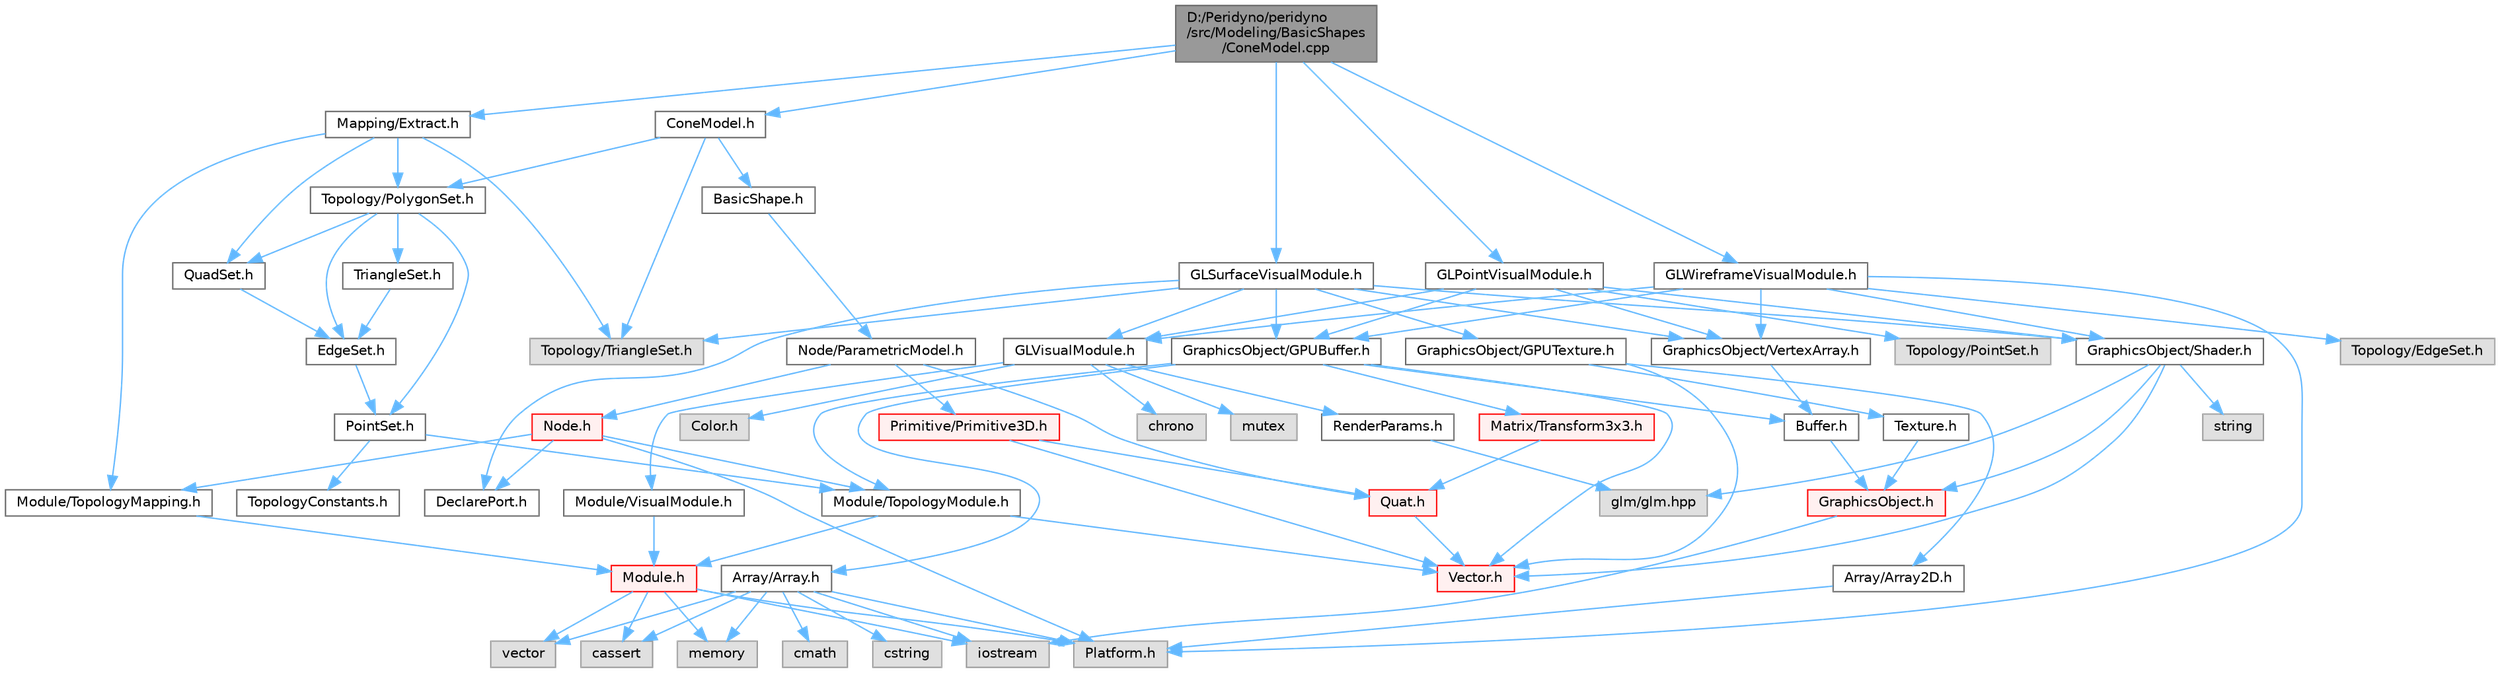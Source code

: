 digraph "D:/Peridyno/peridyno/src/Modeling/BasicShapes/ConeModel.cpp"
{
 // LATEX_PDF_SIZE
  bgcolor="transparent";
  edge [fontname=Helvetica,fontsize=10,labelfontname=Helvetica,labelfontsize=10];
  node [fontname=Helvetica,fontsize=10,shape=box,height=0.2,width=0.4];
  Node1 [id="Node000001",label="D:/Peridyno/peridyno\l/src/Modeling/BasicShapes\l/ConeModel.cpp",height=0.2,width=0.4,color="gray40", fillcolor="grey60", style="filled", fontcolor="black",tooltip=" "];
  Node1 -> Node2 [id="edge1_Node000001_Node000002",color="steelblue1",style="solid",tooltip=" "];
  Node2 [id="Node000002",label="ConeModel.h",height=0.2,width=0.4,color="grey40", fillcolor="white", style="filled",URL="$_cone_model_8h.html",tooltip=" "];
  Node2 -> Node3 [id="edge2_Node000002_Node000003",color="steelblue1",style="solid",tooltip=" "];
  Node3 [id="Node000003",label="BasicShape.h",height=0.2,width=0.4,color="grey40", fillcolor="white", style="filled",URL="$_basic_shape_8h.html",tooltip=" "];
  Node3 -> Node4 [id="edge3_Node000003_Node000004",color="steelblue1",style="solid",tooltip=" "];
  Node4 [id="Node000004",label="Node/ParametricModel.h",height=0.2,width=0.4,color="grey40", fillcolor="white", style="filled",URL="$_parametric_model_8h.html",tooltip=" "];
  Node4 -> Node5 [id="edge4_Node000004_Node000005",color="steelblue1",style="solid",tooltip=" "];
  Node5 [id="Node000005",label="Node.h",height=0.2,width=0.4,color="red", fillcolor="#FFF0F0", style="filled",URL="$_node_8h.html",tooltip=" "];
  Node5 -> Node9 [id="edge5_Node000005_Node000009",color="steelblue1",style="solid",tooltip=" "];
  Node9 [id="Node000009",label="Platform.h",height=0.2,width=0.4,color="grey60", fillcolor="#E0E0E0", style="filled",tooltip=" "];
  Node5 -> Node71 [id="edge6_Node000005_Node000071",color="steelblue1",style="solid",tooltip=" "];
  Node71 [id="Node000071",label="DeclarePort.h",height=0.2,width=0.4,color="grey40", fillcolor="white", style="filled",URL="$_declare_port_8h.html",tooltip=" "];
  Node5 -> Node73 [id="edge7_Node000005_Node000073",color="steelblue1",style="solid",tooltip=" "];
  Node73 [id="Node000073",label="Module/TopologyModule.h",height=0.2,width=0.4,color="grey40", fillcolor="white", style="filled",URL="$_topology_module_8h.html",tooltip=" "];
  Node73 -> Node34 [id="edge8_Node000073_Node000034",color="steelblue1",style="solid",tooltip=" "];
  Node34 [id="Node000034",label="Vector.h",height=0.2,width=0.4,color="red", fillcolor="#FFF0F0", style="filled",URL="$_vector_8h.html",tooltip=" "];
  Node73 -> Node74 [id="edge9_Node000073_Node000074",color="steelblue1",style="solid",tooltip=" "];
  Node74 [id="Node000074",label="Module.h",height=0.2,width=0.4,color="red", fillcolor="#FFF0F0", style="filled",URL="$_module_8h.html",tooltip=" "];
  Node74 -> Node9 [id="edge10_Node000074_Node000009",color="steelblue1",style="solid",tooltip=" "];
  Node74 -> Node25 [id="edge11_Node000074_Node000025",color="steelblue1",style="solid",tooltip=" "];
  Node25 [id="Node000025",label="memory",height=0.2,width=0.4,color="grey60", fillcolor="#E0E0E0", style="filled",tooltip=" "];
  Node74 -> Node23 [id="edge12_Node000074_Node000023",color="steelblue1",style="solid",tooltip=" "];
  Node23 [id="Node000023",label="vector",height=0.2,width=0.4,color="grey60", fillcolor="#E0E0E0", style="filled",tooltip=" "];
  Node74 -> Node22 [id="edge13_Node000074_Node000022",color="steelblue1",style="solid",tooltip=" "];
  Node22 [id="Node000022",label="cassert",height=0.2,width=0.4,color="grey60", fillcolor="#E0E0E0", style="filled",tooltip=" "];
  Node74 -> Node7 [id="edge14_Node000074_Node000007",color="steelblue1",style="solid",tooltip=" "];
  Node7 [id="Node000007",label="iostream",height=0.2,width=0.4,color="grey60", fillcolor="#E0E0E0", style="filled",tooltip=" "];
  Node5 -> Node94 [id="edge15_Node000005_Node000094",color="steelblue1",style="solid",tooltip=" "];
  Node94 [id="Node000094",label="Module/TopologyMapping.h",height=0.2,width=0.4,color="grey40", fillcolor="white", style="filled",URL="$_topology_mapping_8h.html",tooltip=" "];
  Node94 -> Node74 [id="edge16_Node000094_Node000074",color="steelblue1",style="solid",tooltip=" "];
  Node4 -> Node65 [id="edge17_Node000004_Node000065",color="steelblue1",style="solid",tooltip=" "];
  Node65 [id="Node000065",label="Quat.h",height=0.2,width=0.4,color="red", fillcolor="#FFF0F0", style="filled",URL="$_quat_8h.html",tooltip="Implementation of quaternion."];
  Node65 -> Node34 [id="edge18_Node000065_Node000034",color="steelblue1",style="solid",tooltip=" "];
  Node4 -> Node98 [id="edge19_Node000004_Node000098",color="steelblue1",style="solid",tooltip=" "];
  Node98 [id="Node000098",label="Primitive/Primitive3D.h",height=0.2,width=0.4,color="red", fillcolor="#FFF0F0", style="filled",URL="$_primitive3_d_8h.html",tooltip=" "];
  Node98 -> Node34 [id="edge20_Node000098_Node000034",color="steelblue1",style="solid",tooltip=" "];
  Node98 -> Node65 [id="edge21_Node000098_Node000065",color="steelblue1",style="solid",tooltip=" "];
  Node2 -> Node102 [id="edge22_Node000002_Node000102",color="steelblue1",style="solid",tooltip=" "];
  Node102 [id="Node000102",label="Topology/TriangleSet.h",height=0.2,width=0.4,color="grey60", fillcolor="#E0E0E0", style="filled",tooltip=" "];
  Node2 -> Node103 [id="edge23_Node000002_Node000103",color="steelblue1",style="solid",tooltip=" "];
  Node103 [id="Node000103",label="Topology/PolygonSet.h",height=0.2,width=0.4,color="grey40", fillcolor="white", style="filled",URL="$_polygon_set_8h.html",tooltip=" "];
  Node103 -> Node104 [id="edge24_Node000103_Node000104",color="steelblue1",style="solid",tooltip=" "];
  Node104 [id="Node000104",label="PointSet.h",height=0.2,width=0.4,color="grey40", fillcolor="white", style="filled",URL="$_cuda_2_topology_2_point_set_8h.html",tooltip=" "];
  Node104 -> Node105 [id="edge25_Node000104_Node000105",color="steelblue1",style="solid",tooltip=" "];
  Node105 [id="Node000105",label="TopologyConstants.h",height=0.2,width=0.4,color="grey40", fillcolor="white", style="filled",URL="$_topology_constants_8h.html",tooltip=" "];
  Node104 -> Node73 [id="edge26_Node000104_Node000073",color="steelblue1",style="solid",tooltip=" "];
  Node103 -> Node106 [id="edge27_Node000103_Node000106",color="steelblue1",style="solid",tooltip=" "];
  Node106 [id="Node000106",label="EdgeSet.h",height=0.2,width=0.4,color="grey40", fillcolor="white", style="filled",URL="$_cuda_2_topology_2_edge_set_8h.html",tooltip=" "];
  Node106 -> Node104 [id="edge28_Node000106_Node000104",color="steelblue1",style="solid",tooltip=" "];
  Node103 -> Node107 [id="edge29_Node000103_Node000107",color="steelblue1",style="solid",tooltip=" "];
  Node107 [id="Node000107",label="TriangleSet.h",height=0.2,width=0.4,color="grey40", fillcolor="white", style="filled",URL="$_cuda_2_topology_2_triangle_set_8h.html",tooltip=" "];
  Node107 -> Node106 [id="edge30_Node000107_Node000106",color="steelblue1",style="solid",tooltip=" "];
  Node103 -> Node108 [id="edge31_Node000103_Node000108",color="steelblue1",style="solid",tooltip=" "];
  Node108 [id="Node000108",label="QuadSet.h",height=0.2,width=0.4,color="grey40", fillcolor="white", style="filled",URL="$_quad_set_8h.html",tooltip=" "];
  Node108 -> Node106 [id="edge32_Node000108_Node000106",color="steelblue1",style="solid",tooltip=" "];
  Node1 -> Node109 [id="edge33_Node000001_Node000109",color="steelblue1",style="solid",tooltip=" "];
  Node109 [id="Node000109",label="GLSurfaceVisualModule.h",height=0.2,width=0.4,color="grey40", fillcolor="white", style="filled",URL="$_g_l_surface_visual_module_8h.html",tooltip=" "];
  Node109 -> Node71 [id="edge34_Node000109_Node000071",color="steelblue1",style="solid",tooltip=" "];
  Node109 -> Node102 [id="edge35_Node000109_Node000102",color="steelblue1",style="solid",tooltip=" "];
  Node109 -> Node110 [id="edge36_Node000109_Node000110",color="steelblue1",style="solid",tooltip=" "];
  Node110 [id="Node000110",label="GLVisualModule.h",height=0.2,width=0.4,color="grey40", fillcolor="white", style="filled",URL="$_g_l_visual_module_8h.html",tooltip=" "];
  Node110 -> Node111 [id="edge37_Node000110_Node000111",color="steelblue1",style="solid",tooltip=" "];
  Node111 [id="Node000111",label="chrono",height=0.2,width=0.4,color="grey60", fillcolor="#E0E0E0", style="filled",tooltip=" "];
  Node110 -> Node76 [id="edge38_Node000110_Node000076",color="steelblue1",style="solid",tooltip=" "];
  Node76 [id="Node000076",label="mutex",height=0.2,width=0.4,color="grey60", fillcolor="#E0E0E0", style="filled",tooltip=" "];
  Node110 -> Node112 [id="edge39_Node000110_Node000112",color="steelblue1",style="solid",tooltip=" "];
  Node112 [id="Node000112",label="Module/VisualModule.h",height=0.2,width=0.4,color="grey40", fillcolor="white", style="filled",URL="$_visual_module_8h.html",tooltip=" "];
  Node112 -> Node74 [id="edge40_Node000112_Node000074",color="steelblue1",style="solid",tooltip=" "];
  Node110 -> Node113 [id="edge41_Node000110_Node000113",color="steelblue1",style="solid",tooltip=" "];
  Node113 [id="Node000113",label="Color.h",height=0.2,width=0.4,color="grey60", fillcolor="#E0E0E0", style="filled",tooltip=" "];
  Node110 -> Node114 [id="edge42_Node000110_Node000114",color="steelblue1",style="solid",tooltip=" "];
  Node114 [id="Node000114",label="RenderParams.h",height=0.2,width=0.4,color="grey40", fillcolor="white", style="filled",URL="$_render_params_8h.html",tooltip=" "];
  Node114 -> Node69 [id="edge43_Node000114_Node000069",color="steelblue1",style="solid",tooltip=" "];
  Node69 [id="Node000069",label="glm/glm.hpp",height=0.2,width=0.4,color="grey60", fillcolor="#E0E0E0", style="filled",tooltip=" "];
  Node109 -> Node115 [id="edge44_Node000109_Node000115",color="steelblue1",style="solid",tooltip=" "];
  Node115 [id="Node000115",label="GraphicsObject/GPUBuffer.h",height=0.2,width=0.4,color="grey40", fillcolor="white", style="filled",URL="$_g_p_u_buffer_8h.html",tooltip=" "];
  Node115 -> Node116 [id="edge45_Node000115_Node000116",color="steelblue1",style="solid",tooltip=" "];
  Node116 [id="Node000116",label="Buffer.h",height=0.2,width=0.4,color="grey40", fillcolor="white", style="filled",URL="$_buffer_8h.html",tooltip=" "];
  Node116 -> Node117 [id="edge46_Node000116_Node000117",color="steelblue1",style="solid",tooltip=" "];
  Node117 [id="Node000117",label="GraphicsObject.h",height=0.2,width=0.4,color="red", fillcolor="#FFF0F0", style="filled",URL="$_graphics_object_8h.html",tooltip=" "];
  Node117 -> Node7 [id="edge47_Node000117_Node000007",color="steelblue1",style="solid",tooltip=" "];
  Node115 -> Node21 [id="edge48_Node000115_Node000021",color="steelblue1",style="solid",tooltip=" "];
  Node21 [id="Node000021",label="Array/Array.h",height=0.2,width=0.4,color="grey40", fillcolor="white", style="filled",URL="$_array_8h.html",tooltip=" "];
  Node21 -> Node9 [id="edge49_Node000021_Node000009",color="steelblue1",style="solid",tooltip=" "];
  Node21 -> Node22 [id="edge50_Node000021_Node000022",color="steelblue1",style="solid",tooltip=" "];
  Node21 -> Node23 [id="edge51_Node000021_Node000023",color="steelblue1",style="solid",tooltip=" "];
  Node21 -> Node7 [id="edge52_Node000021_Node000007",color="steelblue1",style="solid",tooltip=" "];
  Node21 -> Node24 [id="edge53_Node000021_Node000024",color="steelblue1",style="solid",tooltip=" "];
  Node24 [id="Node000024",label="cstring",height=0.2,width=0.4,color="grey60", fillcolor="#E0E0E0", style="filled",tooltip=" "];
  Node21 -> Node25 [id="edge54_Node000021_Node000025",color="steelblue1",style="solid",tooltip=" "];
  Node21 -> Node26 [id="edge55_Node000021_Node000026",color="steelblue1",style="solid",tooltip=" "];
  Node26 [id="Node000026",label="cmath",height=0.2,width=0.4,color="grey60", fillcolor="#E0E0E0", style="filled",tooltip=" "];
  Node115 -> Node34 [id="edge56_Node000115_Node000034",color="steelblue1",style="solid",tooltip=" "];
  Node115 -> Node64 [id="edge57_Node000115_Node000064",color="steelblue1",style="solid",tooltip=" "];
  Node64 [id="Node000064",label="Matrix/Transform3x3.h",height=0.2,width=0.4,color="red", fillcolor="#FFF0F0", style="filled",URL="$_transform3x3_8h.html",tooltip=" "];
  Node64 -> Node65 [id="edge58_Node000064_Node000065",color="steelblue1",style="solid",tooltip=" "];
  Node115 -> Node73 [id="edge59_Node000115_Node000073",color="steelblue1",style="solid",tooltip=" "];
  Node109 -> Node118 [id="edge60_Node000109_Node000118",color="steelblue1",style="solid",tooltip=" "];
  Node118 [id="Node000118",label="GraphicsObject/GPUTexture.h",height=0.2,width=0.4,color="grey40", fillcolor="white", style="filled",URL="$_g_p_u_texture_8h.html",tooltip=" "];
  Node118 -> Node119 [id="edge61_Node000118_Node000119",color="steelblue1",style="solid",tooltip=" "];
  Node119 [id="Node000119",label="Texture.h",height=0.2,width=0.4,color="grey40", fillcolor="white", style="filled",URL="$_texture_8h.html",tooltip=" "];
  Node119 -> Node117 [id="edge62_Node000119_Node000117",color="steelblue1",style="solid",tooltip=" "];
  Node118 -> Node34 [id="edge63_Node000118_Node000034",color="steelblue1",style="solid",tooltip=" "];
  Node118 -> Node27 [id="edge64_Node000118_Node000027",color="steelblue1",style="solid",tooltip=" "];
  Node27 [id="Node000027",label="Array/Array2D.h",height=0.2,width=0.4,color="grey40", fillcolor="white", style="filled",URL="$_array2_d_8h.html",tooltip=" "];
  Node27 -> Node9 [id="edge65_Node000027_Node000009",color="steelblue1",style="solid",tooltip=" "];
  Node109 -> Node120 [id="edge66_Node000109_Node000120",color="steelblue1",style="solid",tooltip=" "];
  Node120 [id="Node000120",label="GraphicsObject/VertexArray.h",height=0.2,width=0.4,color="grey40", fillcolor="white", style="filled",URL="$_vertex_array_8h.html",tooltip=" "];
  Node120 -> Node116 [id="edge67_Node000120_Node000116",color="steelblue1",style="solid",tooltip=" "];
  Node109 -> Node121 [id="edge68_Node000109_Node000121",color="steelblue1",style="solid",tooltip=" "];
  Node121 [id="Node000121",label="GraphicsObject/Shader.h",height=0.2,width=0.4,color="grey40", fillcolor="white", style="filled",URL="$_shader_8h.html",tooltip=" "];
  Node121 -> Node117 [id="edge69_Node000121_Node000117",color="steelblue1",style="solid",tooltip=" "];
  Node121 -> Node12 [id="edge70_Node000121_Node000012",color="steelblue1",style="solid",tooltip=" "];
  Node12 [id="Node000012",label="string",height=0.2,width=0.4,color="grey60", fillcolor="#E0E0E0", style="filled",tooltip=" "];
  Node121 -> Node34 [id="edge71_Node000121_Node000034",color="steelblue1",style="solid",tooltip=" "];
  Node121 -> Node69 [id="edge72_Node000121_Node000069",color="steelblue1",style="solid",tooltip=" "];
  Node1 -> Node122 [id="edge73_Node000001_Node000122",color="steelblue1",style="solid",tooltip=" "];
  Node122 [id="Node000122",label="GLWireframeVisualModule.h",height=0.2,width=0.4,color="grey40", fillcolor="white", style="filled",URL="$_g_l_wireframe_visual_module_8h.html",tooltip=" "];
  Node122 -> Node9 [id="edge74_Node000122_Node000009",color="steelblue1",style="solid",tooltip=" "];
  Node122 -> Node123 [id="edge75_Node000122_Node000123",color="steelblue1",style="solid",tooltip=" "];
  Node123 [id="Node000123",label="Topology/EdgeSet.h",height=0.2,width=0.4,color="grey60", fillcolor="#E0E0E0", style="filled",tooltip=" "];
  Node122 -> Node110 [id="edge76_Node000122_Node000110",color="steelblue1",style="solid",tooltip=" "];
  Node122 -> Node115 [id="edge77_Node000122_Node000115",color="steelblue1",style="solid",tooltip=" "];
  Node122 -> Node120 [id="edge78_Node000122_Node000120",color="steelblue1",style="solid",tooltip=" "];
  Node122 -> Node121 [id="edge79_Node000122_Node000121",color="steelblue1",style="solid",tooltip=" "];
  Node1 -> Node124 [id="edge80_Node000001_Node000124",color="steelblue1",style="solid",tooltip=" "];
  Node124 [id="Node000124",label="GLPointVisualModule.h",height=0.2,width=0.4,color="grey40", fillcolor="white", style="filled",URL="$_g_l_point_visual_module_8h.html",tooltip=" "];
  Node124 -> Node125 [id="edge81_Node000124_Node000125",color="steelblue1",style="solid",tooltip=" "];
  Node125 [id="Node000125",label="Topology/PointSet.h",height=0.2,width=0.4,color="grey60", fillcolor="#E0E0E0", style="filled",tooltip=" "];
  Node124 -> Node110 [id="edge82_Node000124_Node000110",color="steelblue1",style="solid",tooltip=" "];
  Node124 -> Node115 [id="edge83_Node000124_Node000115",color="steelblue1",style="solid",tooltip=" "];
  Node124 -> Node120 [id="edge84_Node000124_Node000120",color="steelblue1",style="solid",tooltip=" "];
  Node124 -> Node121 [id="edge85_Node000124_Node000121",color="steelblue1",style="solid",tooltip=" "];
  Node1 -> Node126 [id="edge86_Node000001_Node000126",color="steelblue1",style="solid",tooltip=" "];
  Node126 [id="Node000126",label="Mapping/Extract.h",height=0.2,width=0.4,color="grey40", fillcolor="white", style="filled",URL="$_extract_8h.html",tooltip=" "];
  Node126 -> Node94 [id="edge87_Node000126_Node000094",color="steelblue1",style="solid",tooltip=" "];
  Node126 -> Node102 [id="edge88_Node000126_Node000102",color="steelblue1",style="solid",tooltip=" "];
  Node126 -> Node108 [id="edge89_Node000126_Node000108",color="steelblue1",style="solid",tooltip=" "];
  Node126 -> Node103 [id="edge90_Node000126_Node000103",color="steelblue1",style="solid",tooltip=" "];
}
